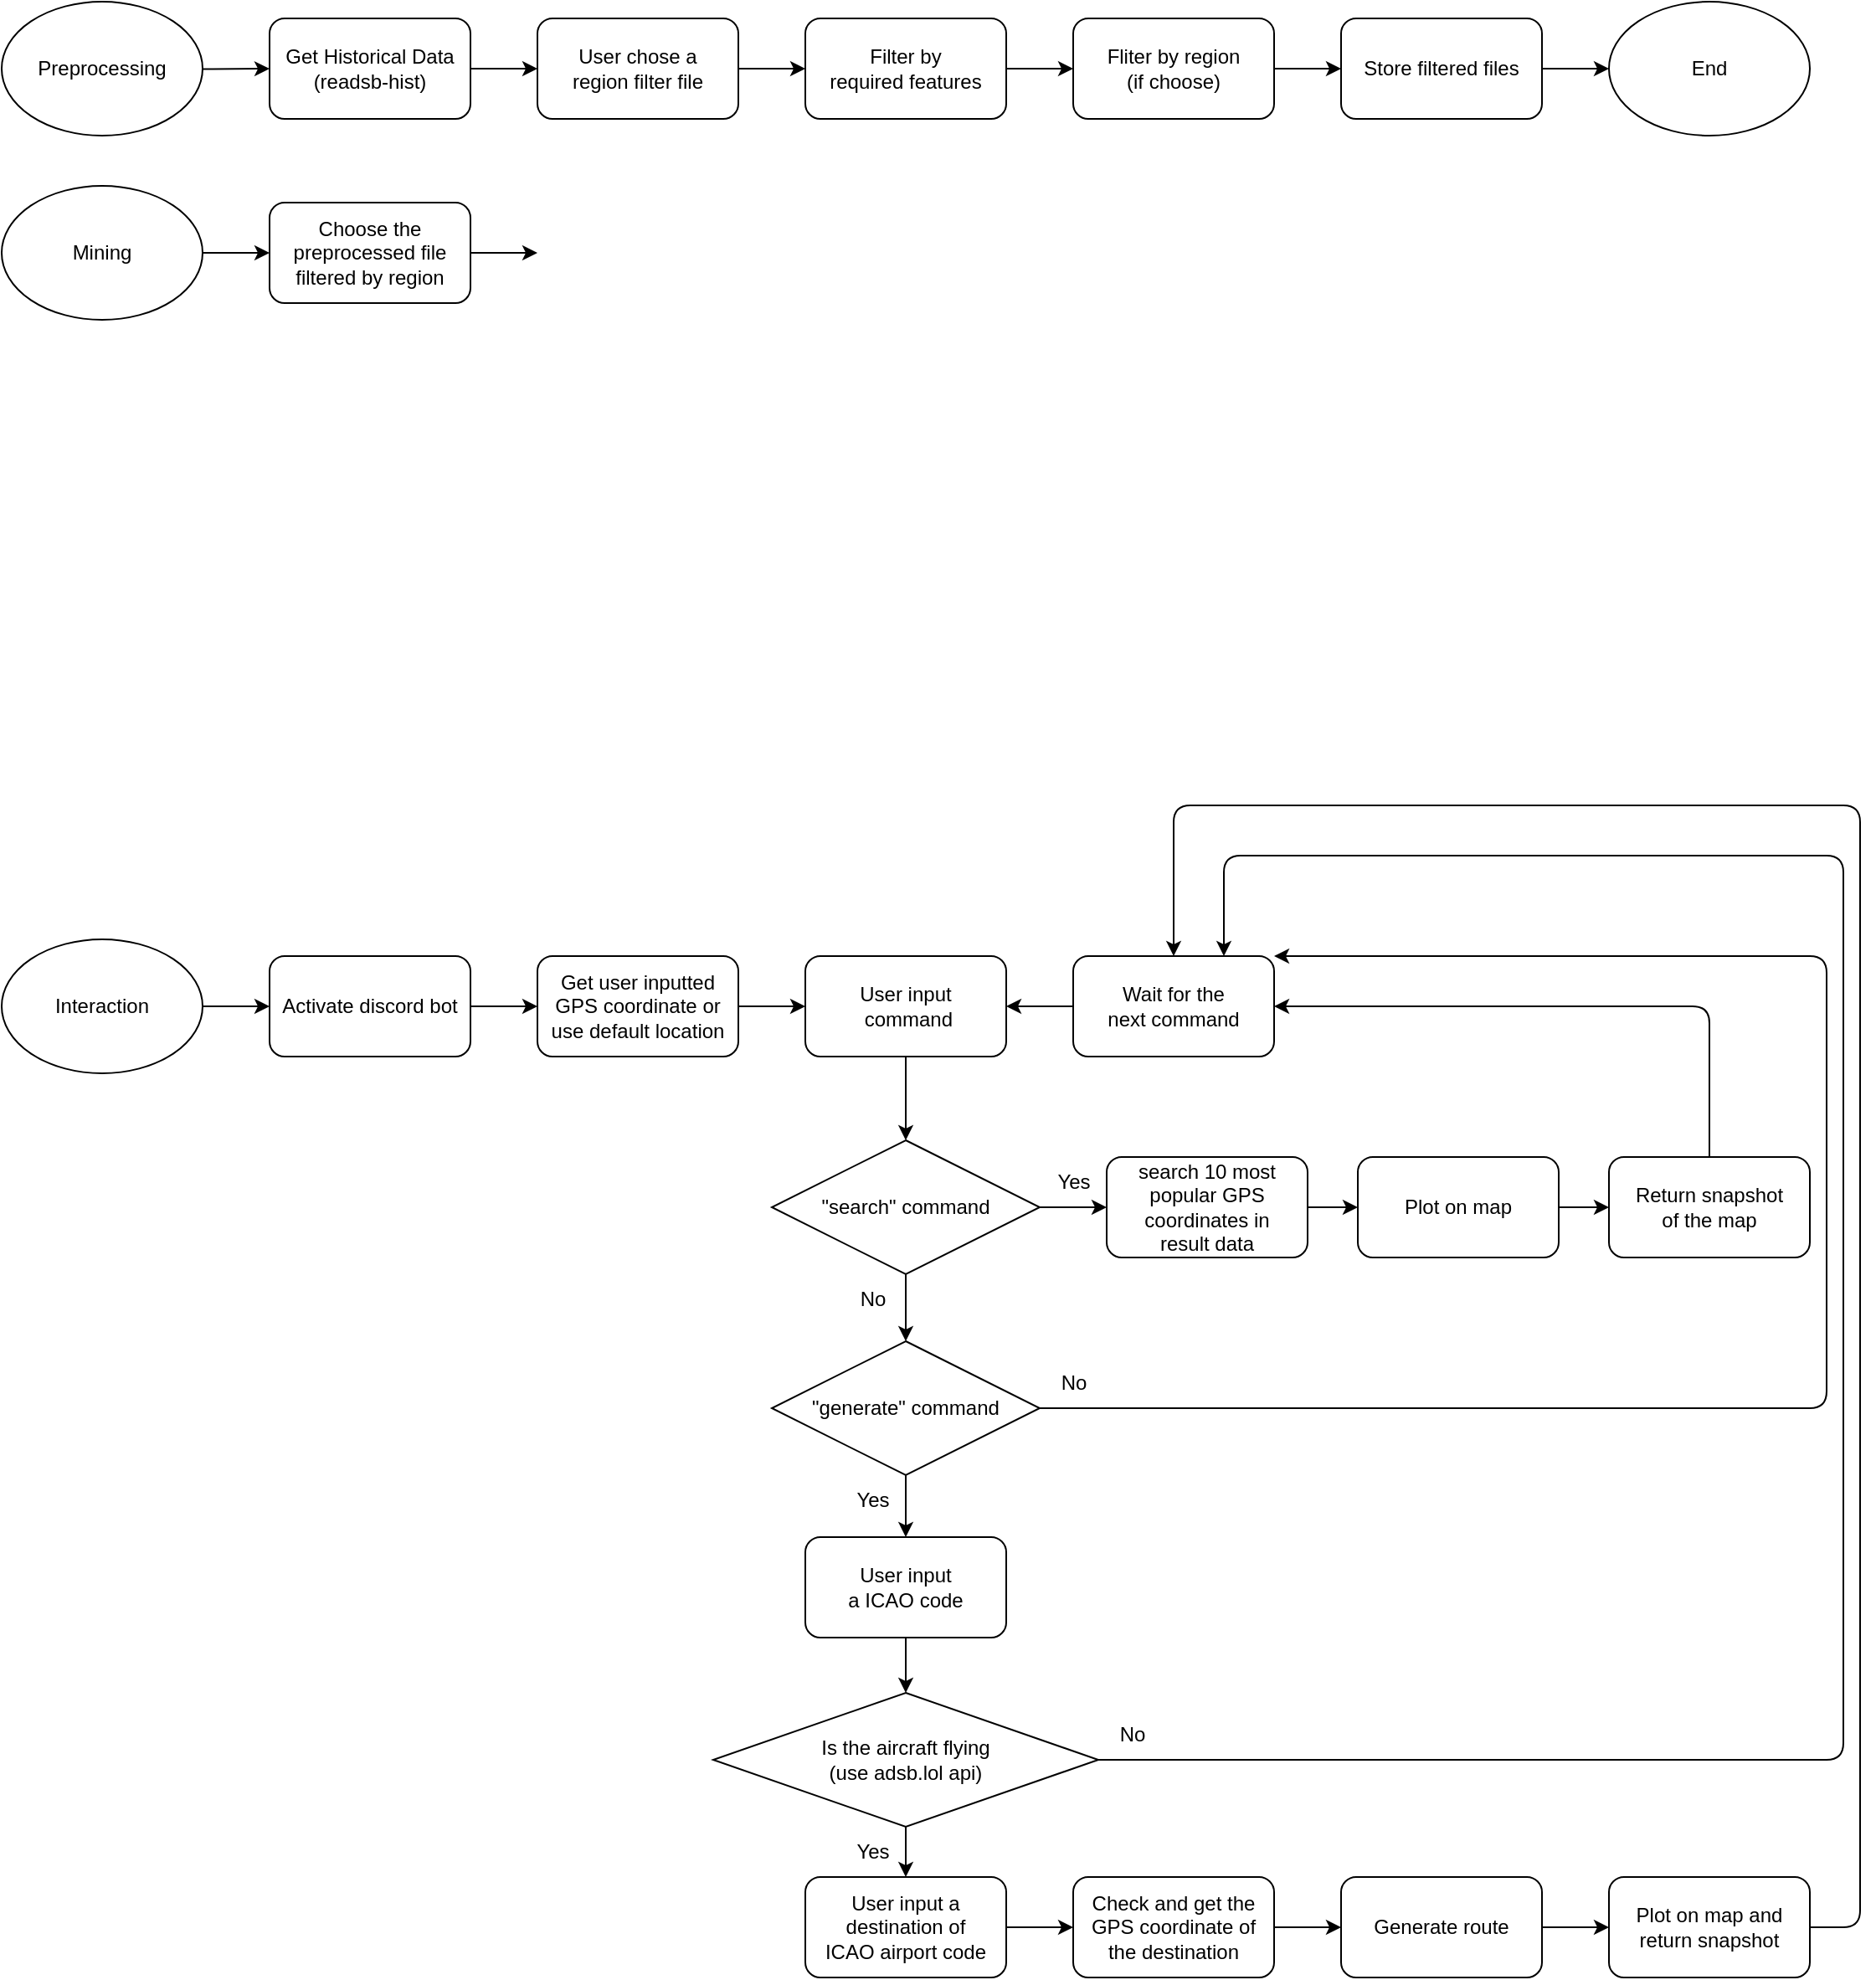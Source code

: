 <mxfile>
    <diagram id="1Gvi93ntnL8X9OBL2Krt" name="第1頁">
        <mxGraphModel dx="1216" dy="797" grid="1" gridSize="10" guides="1" tooltips="1" connect="1" arrows="1" fold="1" page="1" pageScale="1" pageWidth="1169" pageHeight="1654" background="#ffffff" math="0" shadow="0">
            <root>
                <mxCell id="0"/>
                <mxCell id="1" parent="0"/>
                <mxCell id="21" value="" style="edgeStyle=none;html=1;" parent="1" source="14" target="20" edge="1">
                    <mxGeometry relative="1" as="geometry"/>
                </mxCell>
                <mxCell id="14" value="Get user inputted&lt;div&gt;&lt;font color=&quot;#000000&quot;&gt;GPS coordinate or&lt;br&gt;&lt;/font&gt;&lt;div&gt;&lt;div&gt;use default location&lt;/div&gt;&lt;/div&gt;&lt;/div&gt;" style="rounded=1;whiteSpace=wrap;html=1;" parent="1" vertex="1">
                    <mxGeometry x="360" y="610" width="120" height="60" as="geometry"/>
                </mxCell>
                <mxCell id="69" value="" style="edgeStyle=none;html=1;" parent="1" source="20" target="68" edge="1">
                    <mxGeometry relative="1" as="geometry"/>
                </mxCell>
                <mxCell id="20" value="User input&lt;div&gt;&amp;nbsp;command&lt;/div&gt;" style="rounded=1;whiteSpace=wrap;html=1;" parent="1" vertex="1">
                    <mxGeometry x="520" y="610" width="120" height="60" as="geometry"/>
                </mxCell>
                <mxCell id="27" value="" style="edgeStyle=none;html=1;" parent="1" source="25" target="26" edge="1">
                    <mxGeometry relative="1" as="geometry"/>
                </mxCell>
                <mxCell id="25" value="&lt;span style=&quot;color: rgb(0, 0, 0);&quot;&gt;Preprocessing&lt;/span&gt;" style="ellipse;whiteSpace=wrap;html=1;" parent="1" vertex="1">
                    <mxGeometry x="40" y="40" width="120" height="80" as="geometry"/>
                </mxCell>
                <mxCell id="29" value="" style="edgeStyle=none;html=1;" parent="1" source="26" target="28" edge="1">
                    <mxGeometry relative="1" as="geometry"/>
                </mxCell>
                <mxCell id="26" value="Get Historical Data&lt;div&gt;(readsb-hist)&lt;/div&gt;" style="rounded=1;whiteSpace=wrap;html=1;" parent="1" vertex="1">
                    <mxGeometry x="200" y="50" width="120" height="60" as="geometry"/>
                </mxCell>
                <mxCell id="31" value="" style="edgeStyle=none;html=1;" parent="1" source="28" target="30" edge="1">
                    <mxGeometry relative="1" as="geometry"/>
                </mxCell>
                <mxCell id="28" value="User chose a&lt;div&gt;region filter file&lt;/div&gt;" style="rounded=1;whiteSpace=wrap;html=1;" parent="1" vertex="1">
                    <mxGeometry x="360" y="50" width="120" height="60" as="geometry"/>
                </mxCell>
                <mxCell id="33" value="" style="edgeStyle=none;html=1;" parent="1" source="30" target="32" edge="1">
                    <mxGeometry relative="1" as="geometry"/>
                </mxCell>
                <mxCell id="30" value="Filter by&lt;div&gt;required features&lt;/div&gt;" style="rounded=1;whiteSpace=wrap;html=1;" parent="1" vertex="1">
                    <mxGeometry x="520" y="50" width="120" height="60" as="geometry"/>
                </mxCell>
                <mxCell id="35" value="" style="edgeStyle=none;html=1;" parent="1" source="32" target="34" edge="1">
                    <mxGeometry relative="1" as="geometry"/>
                </mxCell>
                <mxCell id="32" value="&lt;span style=&quot;color: rgb(0, 0, 0);&quot;&gt;Fliter by region&lt;/span&gt;&lt;div&gt;&lt;span style=&quot;background-color: transparent;&quot;&gt;(if choose)&lt;/span&gt;&lt;/div&gt;" style="rounded=1;whiteSpace=wrap;html=1;" parent="1" vertex="1">
                    <mxGeometry x="680" y="50" width="120" height="60" as="geometry"/>
                </mxCell>
                <mxCell id="37" value="" style="edgeStyle=none;html=1;" parent="1" source="34" target="36" edge="1">
                    <mxGeometry relative="1" as="geometry"/>
                </mxCell>
                <mxCell id="34" value="Store filtered files" style="rounded=1;whiteSpace=wrap;html=1;" parent="1" vertex="1">
                    <mxGeometry x="840" y="50" width="120" height="60" as="geometry"/>
                </mxCell>
                <mxCell id="36" value="End" style="ellipse;whiteSpace=wrap;html=1;" parent="1" vertex="1">
                    <mxGeometry x="1000" y="40" width="120" height="80" as="geometry"/>
                </mxCell>
                <mxCell id="49" value="" style="edgeStyle=none;html=1;" parent="1" source="38" target="48" edge="1">
                    <mxGeometry relative="1" as="geometry"/>
                </mxCell>
                <mxCell id="38" value="&lt;span style=&quot;color: rgb(0, 0, 0);&quot;&gt;Mining&lt;/span&gt;" style="ellipse;whiteSpace=wrap;html=1;" parent="1" vertex="1">
                    <mxGeometry x="40" y="150" width="120" height="80" as="geometry"/>
                </mxCell>
                <mxCell id="50" value="" style="edgeStyle=none;html=1;" parent="1" source="48" edge="1">
                    <mxGeometry relative="1" as="geometry">
                        <mxPoint x="360" y="190" as="targetPoint"/>
                    </mxGeometry>
                </mxCell>
                <mxCell id="48" value="Choose the preprocessed file&lt;div&gt;filtered by region&lt;/div&gt;" style="rounded=1;whiteSpace=wrap;html=1;" parent="1" vertex="1">
                    <mxGeometry x="200" y="160" width="120" height="60" as="geometry"/>
                </mxCell>
                <mxCell id="66" value="" style="edgeStyle=none;html=1;" parent="1" source="64" target="65" edge="1">
                    <mxGeometry relative="1" as="geometry"/>
                </mxCell>
                <mxCell id="64" value="Interaction" style="ellipse;whiteSpace=wrap;html=1;" parent="1" vertex="1">
                    <mxGeometry x="40" y="600" width="120" height="80" as="geometry"/>
                </mxCell>
                <mxCell id="67" value="" style="edgeStyle=none;html=1;" parent="1" source="65" target="14" edge="1">
                    <mxGeometry relative="1" as="geometry"/>
                </mxCell>
                <mxCell id="65" value="&lt;span style=&quot;color: rgb(0, 0, 0);&quot;&gt;Activate discord bot&lt;/span&gt;" style="rounded=1;whiteSpace=wrap;html=1;" parent="1" vertex="1">
                    <mxGeometry x="200" y="610" width="120" height="60" as="geometry"/>
                </mxCell>
                <mxCell id="71" value="" style="edgeStyle=none;html=1;" parent="1" source="68" target="70" edge="1">
                    <mxGeometry relative="1" as="geometry"/>
                </mxCell>
                <mxCell id="77" value="" style="edgeStyle=none;html=1;" parent="1" source="68" target="76" edge="1">
                    <mxGeometry relative="1" as="geometry"/>
                </mxCell>
                <mxCell id="68" value="&quot;search&quot; command" style="rhombus;whiteSpace=wrap;html=1;" parent="1" vertex="1">
                    <mxGeometry x="500" y="720" width="160" height="80" as="geometry"/>
                </mxCell>
                <mxCell id="73" value="" style="edgeStyle=none;html=1;" parent="1" source="70" target="72" edge="1">
                    <mxGeometry relative="1" as="geometry"/>
                </mxCell>
                <mxCell id="70" value="search 10&amp;nbsp;&lt;span style=&quot;background-color: transparent;&quot;&gt;most&lt;/span&gt;&lt;div&gt;&lt;span style=&quot;background-color: transparent;&quot;&gt;popular GPS&lt;/span&gt;&lt;/div&gt;&lt;div&gt;&lt;span style=&quot;background-color: transparent;&quot;&gt;coordinates in&lt;/span&gt;&lt;/div&gt;&lt;div&gt;&lt;span style=&quot;background-color: transparent;&quot;&gt;result data&lt;/span&gt;&lt;/div&gt;" style="rounded=1;whiteSpace=wrap;html=1;" parent="1" vertex="1">
                    <mxGeometry x="700" y="730" width="120" height="60" as="geometry"/>
                </mxCell>
                <mxCell id="75" value="" style="edgeStyle=none;html=1;" parent="1" source="72" target="74" edge="1">
                    <mxGeometry relative="1" as="geometry"/>
                </mxCell>
                <mxCell id="72" value="Plot on map" style="rounded=1;whiteSpace=wrap;html=1;" parent="1" vertex="1">
                    <mxGeometry x="850" y="730" width="120" height="60" as="geometry"/>
                </mxCell>
                <mxCell id="82" style="edgeStyle=none;html=1;exitX=0.5;exitY=0;exitDx=0;exitDy=0;entryX=1;entryY=0.5;entryDx=0;entryDy=0;" parent="1" source="74" target="80" edge="1">
                    <mxGeometry relative="1" as="geometry">
                        <Array as="points">
                            <mxPoint x="1060" y="640"/>
                        </Array>
                    </mxGeometry>
                </mxCell>
                <mxCell id="74" value="Return snapshot&lt;div&gt;of the map&lt;/div&gt;" style="rounded=1;whiteSpace=wrap;html=1;" parent="1" vertex="1">
                    <mxGeometry x="1000" y="730" width="120" height="60" as="geometry"/>
                </mxCell>
                <mxCell id="84" value="" style="edgeStyle=none;html=1;" parent="1" source="76" target="83" edge="1">
                    <mxGeometry relative="1" as="geometry"/>
                </mxCell>
                <mxCell id="87" style="edgeStyle=none;html=1;exitX=1;exitY=0.5;exitDx=0;exitDy=0;entryX=1;entryY=0;entryDx=0;entryDy=0;" parent="1" source="76" target="80" edge="1">
                    <mxGeometry relative="1" as="geometry">
                        <Array as="points">
                            <mxPoint x="1130" y="880"/>
                            <mxPoint x="1130" y="610"/>
                        </Array>
                    </mxGeometry>
                </mxCell>
                <mxCell id="76" value="&quot;generate&quot; command" style="rhombus;whiteSpace=wrap;html=1;" parent="1" vertex="1">
                    <mxGeometry x="500" y="840" width="160" height="80" as="geometry"/>
                </mxCell>
                <mxCell id="78" value="Yes" style="text;html=1;align=center;verticalAlign=middle;resizable=0;points=[];autosize=1;strokeColor=none;fillColor=none;" parent="1" vertex="1">
                    <mxGeometry x="660" y="730" width="40" height="30" as="geometry"/>
                </mxCell>
                <mxCell id="79" value="No" style="text;html=1;align=center;verticalAlign=middle;resizable=0;points=[];autosize=1;strokeColor=none;fillColor=none;" parent="1" vertex="1">
                    <mxGeometry x="540" y="800" width="40" height="30" as="geometry"/>
                </mxCell>
                <mxCell id="81" value="" style="edgeStyle=none;html=1;" parent="1" source="80" target="20" edge="1">
                    <mxGeometry relative="1" as="geometry"/>
                </mxCell>
                <mxCell id="80" value="Wait for the&lt;div&gt;next command&lt;/div&gt;" style="rounded=1;whiteSpace=wrap;html=1;" parent="1" vertex="1">
                    <mxGeometry x="680" y="610" width="120" height="60" as="geometry"/>
                </mxCell>
                <mxCell id="86" value="" style="edgeStyle=none;html=1;" parent="1" source="83" target="85" edge="1">
                    <mxGeometry relative="1" as="geometry"/>
                </mxCell>
                <mxCell id="83" value="User input&lt;div&gt;a ICAO code&lt;/div&gt;" style="rounded=1;whiteSpace=wrap;html=1;" parent="1" vertex="1">
                    <mxGeometry x="520" y="957" width="120" height="60" as="geometry"/>
                </mxCell>
                <mxCell id="88" style="edgeStyle=none;html=1;exitX=1;exitY=0.5;exitDx=0;exitDy=0;entryX=0.75;entryY=0;entryDx=0;entryDy=0;" parent="1" source="85" target="80" edge="1">
                    <mxGeometry relative="1" as="geometry">
                        <Array as="points">
                            <mxPoint x="1140" y="1090"/>
                            <mxPoint x="1140" y="550"/>
                            <mxPoint x="770" y="550"/>
                        </Array>
                    </mxGeometry>
                </mxCell>
                <mxCell id="90" value="" style="edgeStyle=none;html=1;" parent="1" source="85" target="89" edge="1">
                    <mxGeometry relative="1" as="geometry"/>
                </mxCell>
                <mxCell id="85" value="&lt;div&gt;&lt;font color=&quot;#000000&quot;&gt;Is the&lt;/font&gt; aircraft&amp;nbsp;&lt;span style=&quot;background-color: transparent;&quot;&gt;flying&lt;/span&gt;&lt;/div&gt;&lt;div&gt;&lt;span style=&quot;background-color: transparent;&quot;&gt;(use adsb.lol api)&lt;/span&gt;&lt;/div&gt;" style="rhombus;whiteSpace=wrap;html=1;" parent="1" vertex="1">
                    <mxGeometry x="465" y="1050" width="230" height="80" as="geometry"/>
                </mxCell>
                <mxCell id="92" value="" style="edgeStyle=none;html=1;" parent="1" source="89" target="91" edge="1">
                    <mxGeometry relative="1" as="geometry"/>
                </mxCell>
                <mxCell id="89" value="User input a&lt;div&gt;destination of&lt;/div&gt;&lt;div&gt;ICAO airport code&lt;/div&gt;" style="rounded=1;whiteSpace=wrap;html=1;" parent="1" vertex="1">
                    <mxGeometry x="520" y="1160" width="120" height="60" as="geometry"/>
                </mxCell>
                <mxCell id="94" value="" style="edgeStyle=none;html=1;" parent="1" source="91" target="93" edge="1">
                    <mxGeometry relative="1" as="geometry"/>
                </mxCell>
                <mxCell id="91" value="Check and get the GPS coordinate of the destination" style="rounded=1;whiteSpace=wrap;html=1;" parent="1" vertex="1">
                    <mxGeometry x="680" y="1160" width="120" height="60" as="geometry"/>
                </mxCell>
                <mxCell id="96" value="" style="edgeStyle=none;html=1;" parent="1" source="93" target="95" edge="1">
                    <mxGeometry relative="1" as="geometry"/>
                </mxCell>
                <mxCell id="93" value="Generate route" style="rounded=1;whiteSpace=wrap;html=1;" parent="1" vertex="1">
                    <mxGeometry x="840" y="1160" width="120" height="60" as="geometry"/>
                </mxCell>
                <mxCell id="97" style="edgeStyle=none;html=1;exitX=1;exitY=0.5;exitDx=0;exitDy=0;entryX=0.5;entryY=0;entryDx=0;entryDy=0;" parent="1" source="95" target="80" edge="1">
                    <mxGeometry relative="1" as="geometry">
                        <Array as="points">
                            <mxPoint x="1150" y="1190"/>
                            <mxPoint x="1150" y="520"/>
                            <mxPoint x="740" y="520"/>
                        </Array>
                    </mxGeometry>
                </mxCell>
                <mxCell id="95" value="Plot on map and&lt;div&gt;return snapshot&lt;/div&gt;" style="rounded=1;whiteSpace=wrap;html=1;" parent="1" vertex="1">
                    <mxGeometry x="1000" y="1160" width="120" height="60" as="geometry"/>
                </mxCell>
                <mxCell id="98" value="Yes" style="text;html=1;align=center;verticalAlign=middle;resizable=0;points=[];autosize=1;strokeColor=none;fillColor=none;" parent="1" vertex="1">
                    <mxGeometry x="540" y="920" width="40" height="30" as="geometry"/>
                </mxCell>
                <mxCell id="99" value="Yes" style="text;html=1;align=center;verticalAlign=middle;resizable=0;points=[];autosize=1;strokeColor=none;fillColor=none;" parent="1" vertex="1">
                    <mxGeometry x="540" y="1130" width="40" height="30" as="geometry"/>
                </mxCell>
                <mxCell id="100" value="No" style="text;html=1;align=center;verticalAlign=middle;resizable=0;points=[];autosize=1;strokeColor=none;fillColor=none;" parent="1" vertex="1">
                    <mxGeometry x="660" y="850" width="40" height="30" as="geometry"/>
                </mxCell>
                <mxCell id="101" value="No" style="text;html=1;align=center;verticalAlign=middle;resizable=0;points=[];autosize=1;strokeColor=none;fillColor=none;" parent="1" vertex="1">
                    <mxGeometry x="695" y="1060" width="40" height="30" as="geometry"/>
                </mxCell>
            </root>
        </mxGraphModel>
    </diagram>
</mxfile>